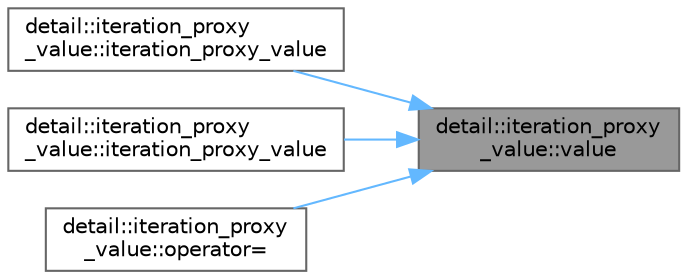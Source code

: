 digraph "detail::iteration_proxy_value::value"
{
 // LATEX_PDF_SIZE
  bgcolor="transparent";
  edge [fontname=Helvetica,fontsize=10,labelfontname=Helvetica,labelfontsize=10];
  node [fontname=Helvetica,fontsize=10,shape=box,height=0.2,width=0.4];
  rankdir="RL";
  Node1 [id="Node000001",label="detail::iteration_proxy\l_value::value",height=0.2,width=0.4,color="gray40", fillcolor="grey60", style="filled", fontcolor="black",tooltip="return value of the iterator"];
  Node1 -> Node2 [id="edge1_Node000001_Node000002",dir="back",color="steelblue1",style="solid",tooltip=" "];
  Node2 [id="Node000002",label="detail::iteration_proxy\l_value::iteration_proxy_value",height=0.2,width=0.4,color="grey40", fillcolor="white", style="filled",URL="$classdetail_1_1iteration__proxy__value.html#a9d77923fa65e59bd4934d1990a4cc6eb",tooltip=" "];
  Node1 -> Node3 [id="edge2_Node000001_Node000003",dir="back",color="steelblue1",style="solid",tooltip=" "];
  Node3 [id="Node000003",label="detail::iteration_proxy\l_value::iteration_proxy_value",height=0.2,width=0.4,color="grey40", fillcolor="white", style="filled",URL="$classdetail_1_1iteration__proxy__value.html#a527328f3b7fd0335c7bb16fb1b3ec12b",tooltip=" "];
  Node1 -> Node4 [id="edge3_Node000001_Node000004",dir="back",color="steelblue1",style="solid",tooltip=" "];
  Node4 [id="Node000004",label="detail::iteration_proxy\l_value::operator=",height=0.2,width=0.4,color="grey40", fillcolor="white", style="filled",URL="$classdetail_1_1iteration__proxy__value.html#adff567f158dbae5ef4d7f8c7e57ef4cc",tooltip=" "];
}
